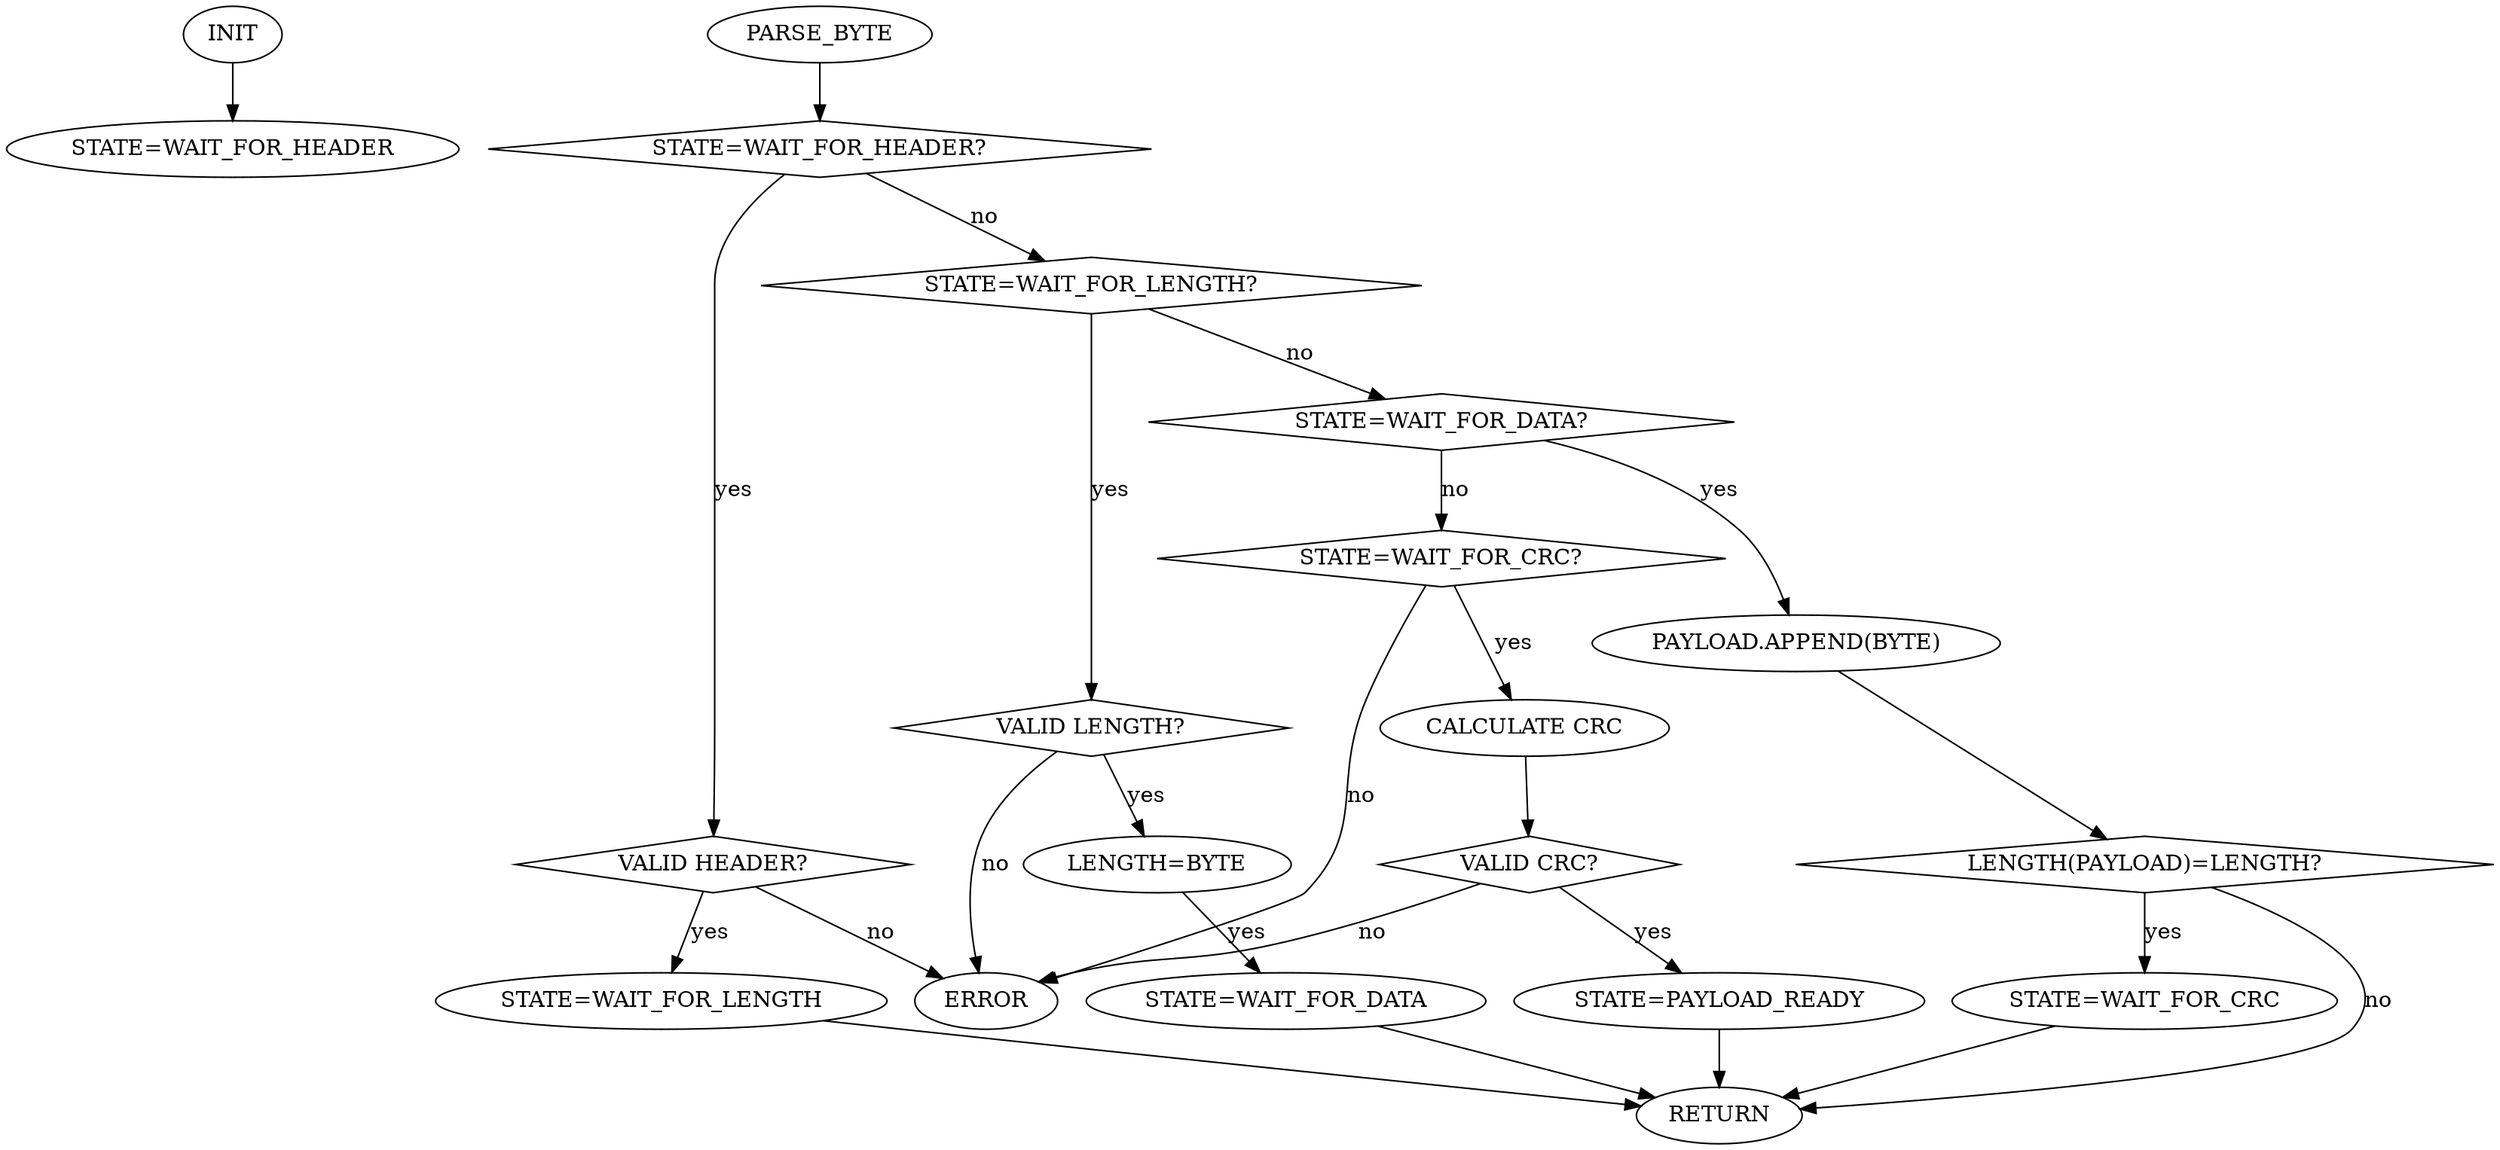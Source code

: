 // vim:ai:et:fenc=utf-8:ff=unix:sw=4:ts=4:

digraph
{
  "INIT" -> "STATE=WAIT_FOR_HEADER";
  "PARSE_BYTE" -> "STATE=WAIT_FOR_HEADER?";

  "STATE=WAIT_FOR_HEADER?" [shape=diamond];
  "STATE=WAIT_FOR_HEADER?" -> "VALID HEADER?" [label="yes"];
  "STATE=WAIT_FOR_HEADER?" -> "STATE=WAIT_FOR_LENGTH?" [label="no"];
  "VALID HEADER?" [shape=diamond];
  "VALID HEADER?" -> "ERROR" [label="no"];
  "VALID HEADER?" -> "STATE=WAIT_FOR_LENGTH" [label="yes"];
  "STATE=WAIT_FOR_LENGTH" -> "RETURN"

  "STATE=WAIT_FOR_LENGTH?" [shape=diamond];
  "STATE=WAIT_FOR_LENGTH?" -> "VALID LENGTH?" [label="yes"];
  "STATE=WAIT_FOR_LENGTH?" -> "STATE=WAIT_FOR_DATA?" [label="no"];
  "VALID LENGTH?" [shape=diamond];
  "VALID LENGTH?" -> "LENGTH=BYTE" [label="yes"];
  "VALID LENGTH?" -> "ERROR" [label="no"];
  "LENGTH=BYTE" -> "STATE=WAIT_FOR_DATA" [label="yes"];
  "STATE=WAIT_FOR_DATA" -> "RETURN"

  "STATE=WAIT_FOR_DATA?" [shape=diamond];
  "STATE=WAIT_FOR_DATA?" -> "PAYLOAD.APPEND(BYTE)" [label="yes"];
  "STATE=WAIT_FOR_DATA?" -> "STATE=WAIT_FOR_CRC?" [label="no"];
  "PAYLOAD.APPEND(BYTE)" -> "LENGTH(PAYLOAD)=LENGTH?";
  "LENGTH(PAYLOAD)=LENGTH?" [shape=diamond];
  "LENGTH(PAYLOAD)=LENGTH?" -> "STATE=WAIT_FOR_CRC" [label="yes"];
  "LENGTH(PAYLOAD)=LENGTH?" -> "RETURN" [label="no"];
  "STATE=WAIT_FOR_CRC" -> "RETURN";

  "STATE=WAIT_FOR_CRC?" [shape=diamond];
  "STATE=WAIT_FOR_CRC?" -> "CALCULATE CRC" [label="yes"];
  "STATE=WAIT_FOR_CRC?" -> "ERROR" [label="no"];
  "CALCULATE CRC" -> "VALID CRC?";
  "VALID CRC?" [shape=diamond];
  "VALID CRC?" -> "STATE=PAYLOAD_READY" [label="yes"];
  "VALID CRC?" -> "ERROR" [label="no"];
  "STATE=PAYLOAD_READY" -> "RETURN";
}
